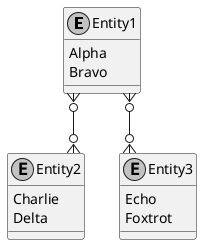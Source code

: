 @startuml
skinparam monochrome true
skinparam linetype ortho

' If you want to hide the "E" circle, then uncomment this line:
' hide circle

entity Entity1 {
  Alpha
  Bravo
}

entity Entity2 {
  Charlie
  Delta
}

entity Entity3 {
  Echo
  Foxtrot
}

Entity1 }o-down-o{ Entity2
Entity1 }o-down-o{ Entity3
@enduml